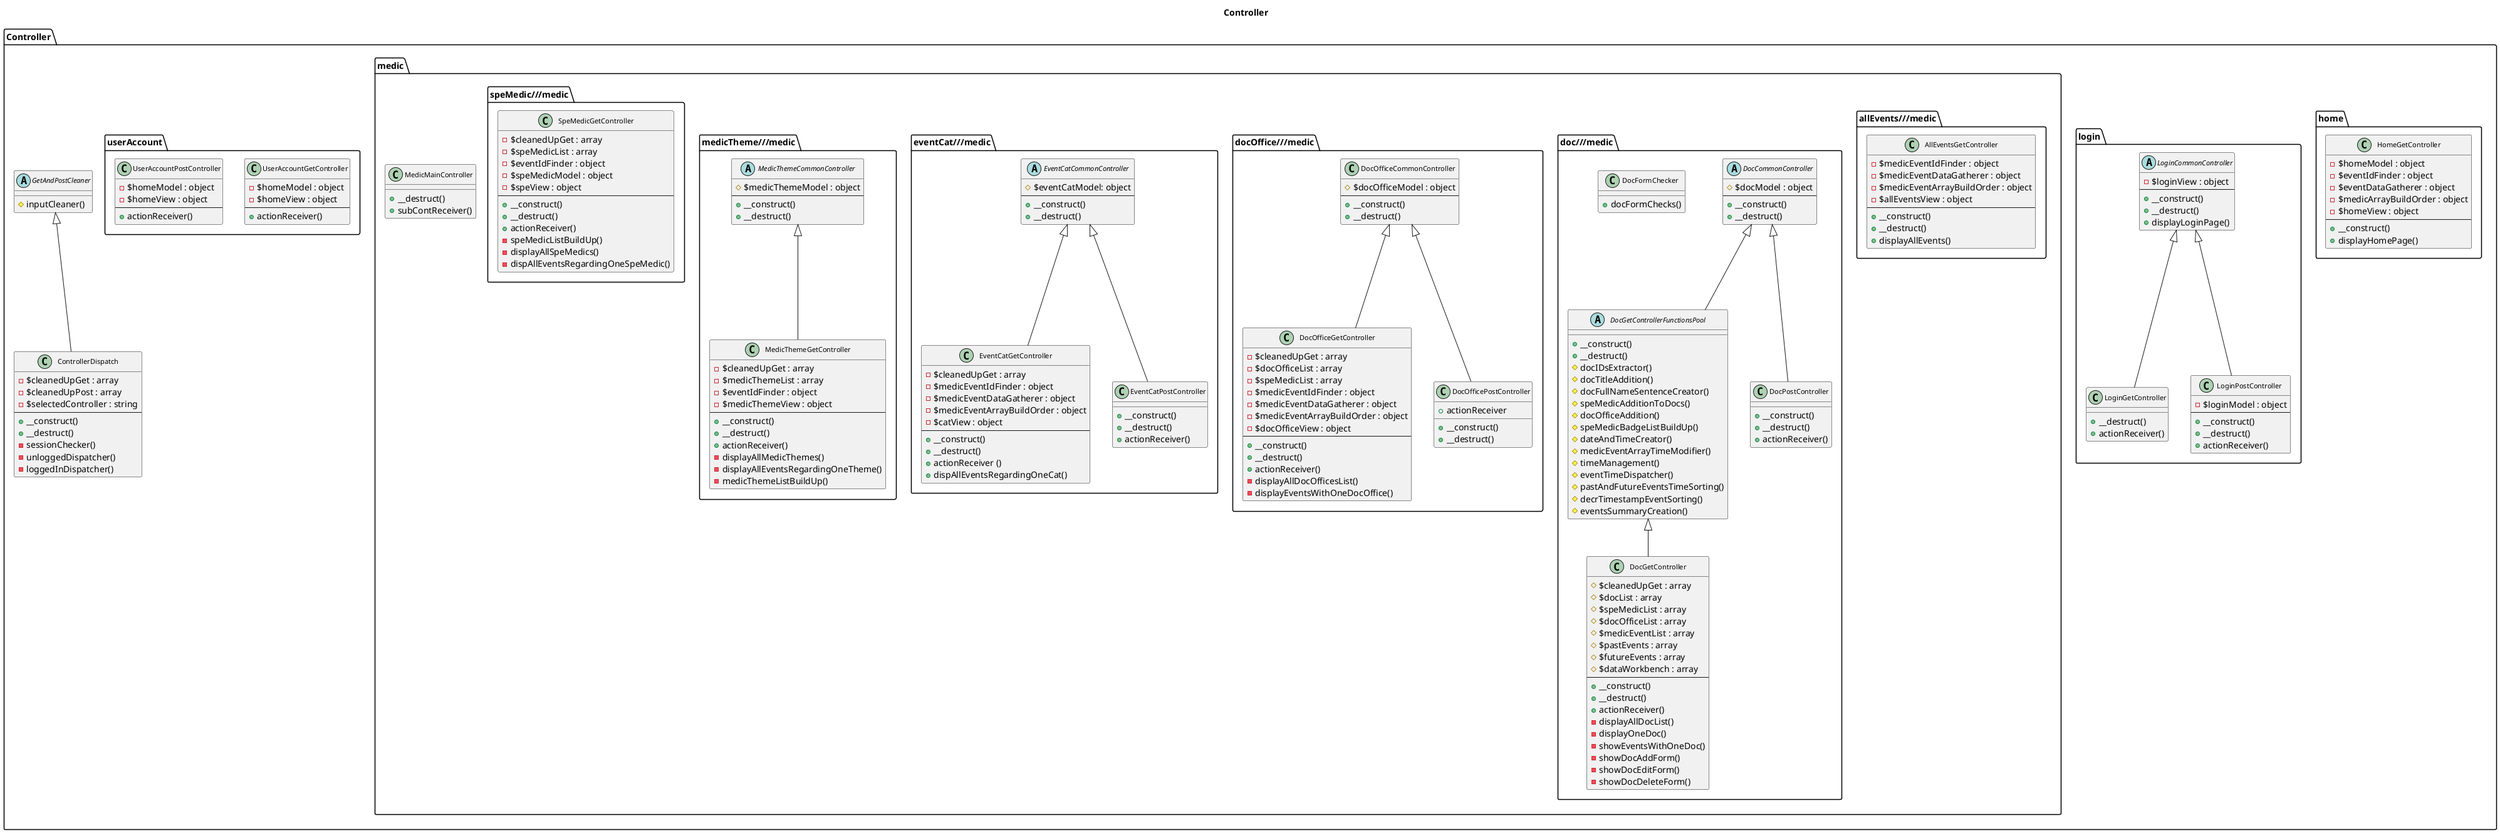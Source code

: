 @startuml
title <b>Controller</b>

skinparam ClassFontSize 11
skinparam ClassFontName Verdana



package Controller {
    abstract class GetAndPostCleaner {
        # inputCleaner()
    }

    class ControllerDispatch extends GetAndPostCleaner {
        - $cleanedUpGet : array
        - $cleanedUpPost : array
        - $selectedController : string
        --
        + __construct()
        + __destruct()
        - sessionChecker()
        - unloggedDispatcher()
        - loggedInDispatcher()
    }

    package home {
        class HomeGetController {
            - $homeModel : object
            - $eventIdFinder : object
            - $eventDataGatherer : object
            - $medicArrayBuildOrder : object
            - $homeView : object
            --
            + __construct()
            + displayHomePage()
        }
    }


    package login {
        abstract class LoginCommonController {
            - $loginView : object
            --
            + __construct()
            + __destruct()
            + displayLoginPage()
        }

        class LoginGetController extends LoginCommonController {
            + __destruct()
            + actionReceiver()
        }

        class LoginPostController extends LoginCommonController {
            - $loginModel : object
            --
            + __construct()
            + __destruct()
            + actionReceiver()
        }
    }


    package medic {
        class MedicMainController {
            + __destruct()
            + subContReceiver()
        }

        package allEvents///medic {
            class AllEventsGetController{
                - $medicEventIdFinder : object
                - $medicEventDataGatherer : object
                - $medicEventArrayBuildOrder : object
                - $allEventsView : object
                --
                + __construct()
                + __destruct()
                + displayAllEvents()
            }

        }

        package doc///medic {
            abstract class DocCommonController {
                # $docModel : object
                --
                + __construct()
                + __destruct()
            }

            class DocFormChecker {
                + docFormChecks()
            }


            class DocGetController extends DocGetControllerFunctionsPool {
                # $cleanedUpGet : array
                # $docList : array
                # $speMedicList : array
                # $docOfficeList : array
                # $medicEventList : array
                # $pastEvents : array
                # $futureEvents : array
                # $dataWorkbench : array
                --
                + __construct()
                + __destruct()
                + actionReceiver()
                - displayAllDocList()
                - displayOneDoc()
                - showEventsWithOneDoc()
                - showDocAddForm()
                - showDocEditForm()
                - showDocDeleteForm()
            }


            abstract class DocGetControllerFunctionsPool extends DocCommonController {
                + __construct()
                + __destruct()
                # docIDsExtractor()
                # docTitleAddition()
                # docFullNameSentenceCreator()
                # speMedicAdditionToDocs()
                # docOfficeAddition()
                # speMedicBadgeListBuildUp()
                # dateAndTimeCreator()
                # medicEventArrayTimeModifier()
                # timeManagement()
                # eventTimeDispatcher()
                # pastAndFutureEventsTimeSorting()
                # decrTimestampEventSorting()
                # eventsSummaryCreation()
            }


            class DocPostController extends DocCommonController {
                + __construct()
                + __destruct()
                + actionReceiver()
            }
        }

        package docOffice///medic {
            class DocOfficeCommonController {
                # $docOfficeModel : object
                --
                + __construct()
                + __destruct()
            }

            class DocOfficeGetController extends DocOfficeCommonController {
                - $cleanedUpGet : array
                - $docOfficeList : array
                - $speMedicList : array
                -  $medicEventIdFinder : object
                -  $medicEventDataGatherer : object
                -  $medicEventArrayBuildOrder : object
                -  $docOfficeView : object
                --
                + __construct()
                + __destruct()
                + actionReceiver()
                - displayAllDocOfficesList()
                - displayEventsWithOneDocOffice()
            }

            class DocOfficePostController extends DocOfficeCommonController {
                + __construct()
                + __destruct()
                + actionReceiver
            }

        }


        package eventCat///medic {
            abstract class EventCatCommonController {
                # $eventCatModel: object
                --
                + __construct()
                + __destruct()
            }

            class EventCatGetController extends EventCatCommonController {
                - $cleanedUpGet : array
                -  $medicEventIdFinder : object
                -  $medicEventDataGatherer : object
                -  $medicEventArrayBuildOrder : object
                -  $catView : object
                --
                + __construct()
                + __destruct()
                + actionReceiver ()
                + dispAllEventsRegardingOneCat()
            }

            class EventCatPostController extends EventCatCommonController {
                + __construct()
                + __destruct()
                + actionReceiver()
            }
        }

        package medicTheme///medic {
            abstract class MedicThemeCommonController {
                # $medicThemeModel : object
                --
                + __construct()
                + __destruct()
            }

            class MedicThemeGetController extends MedicThemeCommonController {
                - $cleanedUpGet : array
                - $medicThemeList : array
                - $eventIdFinder : object
                - $medicThemeView : object
                --
                + __construct()
                + __destruct()
                + actionReceiver()
                - displayAllMedicThemes()
                - displayAllEventsRegardingOneTheme()
                - medicThemeListBuildUp()
            }
        }


        package speMedic///medic {
            class SpeMedicGetController {
                -  $cleanedUpGet : array
                -  $speMedicList : array
                -  $eventIdFinder : object
                -  $speMedicModel : object
                -  $speView : object
                --
                + __construct()
                + __destruct()
                + actionReceiver()
                - speMedicListBuildUp()
                - displayAllSpeMedics()
                - dispAllEventsRegardingOneSpeMedic()
            }

        }
    }


    package userAccount {
        class UserAccountGetController {
            - $homeModel : object
            - $homeView : object
            --
            + actionReceiver()
        }

        class UserAccountPostController {
            - $homeModel : object
            - $homeView : object
            --
            + actionReceiver()
        }
    }
}


@enduml